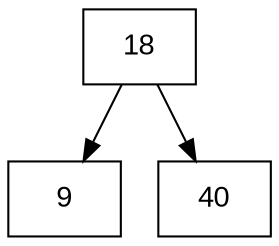 digraph BST {
  node [fontname="Arial", shape=record];



	20 [label = "18"]
	818 [ label="<9>9 " ];
	20->818:9 ;
	4047[ label="<x> 40 "];
	20->4047:x;

	/* 2039 [label="9, 20, 39", shape=oval color=grey40, fontcolor=grey40]; */
	/* 818[label="8, 18", shape=oval ] */
	/* 2039->818; */
	/* 2039->30 */
	/* 4047[label="40, 47", shape=oval] */
	/* 2039->4047; */
}
